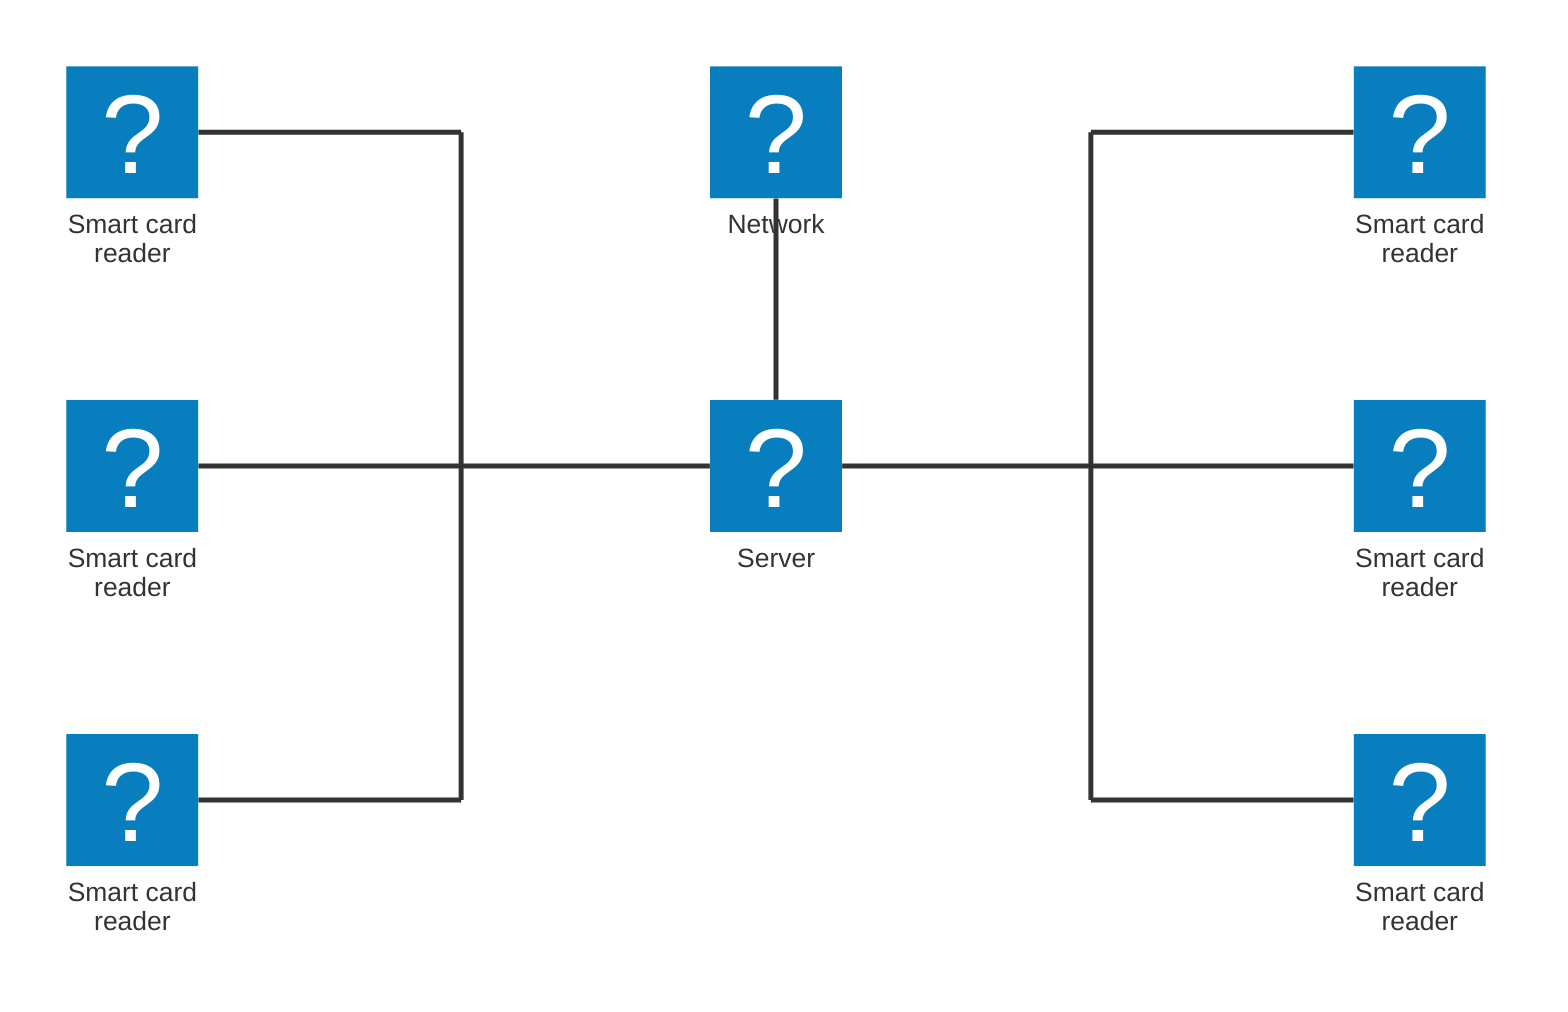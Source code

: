architecture-beta
  service server(solar:ssd-square-linear)[Server]
  service network(solar:cloud-linear)[Network]

  service reader1(solar:flash-drive-linear)[Smart card reader]
  service reader2(solar:flash-drive-linear)[Smart card reader]
  service reader3(solar:flash-drive-linear)[Smart card reader]
  service reader4(solar:flash-drive-linear)[Smart card reader]
  service reader5(solar:flash-drive-linear)[Smart card reader]
  service reader6(solar:flash-drive-linear)[Smart card reader]

  junction leftCenterJunction
  junction leftTopJunction
  junction leftBottomJunction
  junction rightCenterJunction
  junction rightTopJunction
  junction rightBottomJunction

  server:T -- B:network
  server:L -- R:leftCenterJunction
  server:R -- L:rightCenterJunction

  leftCenterJunction:T -- B:leftTopJunction
  leftCenterJunction:L -- R:reader2
  leftCenterJunction:B -- T:leftBottomJunction
  leftTopJunction:L -- R:reader1
  leftBottomJunction:L -- R:reader3

  rightCenterJunction:T -- B:rightTopJunction
  rightCenterJunction:R -- L:reader4
  rightCenterJunction:B -- T:rightBottomJunction
  rightTopJunction:R -- L:reader5
  rightBottomJunction:R -- L:reader6